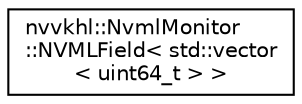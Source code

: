 digraph "Graphical Class Hierarchy"
{
 // LATEX_PDF_SIZE
  edge [fontname="Helvetica",fontsize="10",labelfontname="Helvetica",labelfontsize="10"];
  node [fontname="Helvetica",fontsize="10",shape=record];
  rankdir="LR";
  Node0 [label="nvvkhl::NvmlMonitor\l::NVMLField\< std::vector\l\< uint64_t \> \>",height=0.2,width=0.4,color="black", fillcolor="white", style="filled",URL="$structnvvkhl_1_1_nvml_monitor_1_1_n_v_m_l_field.html",tooltip=" "];
}
